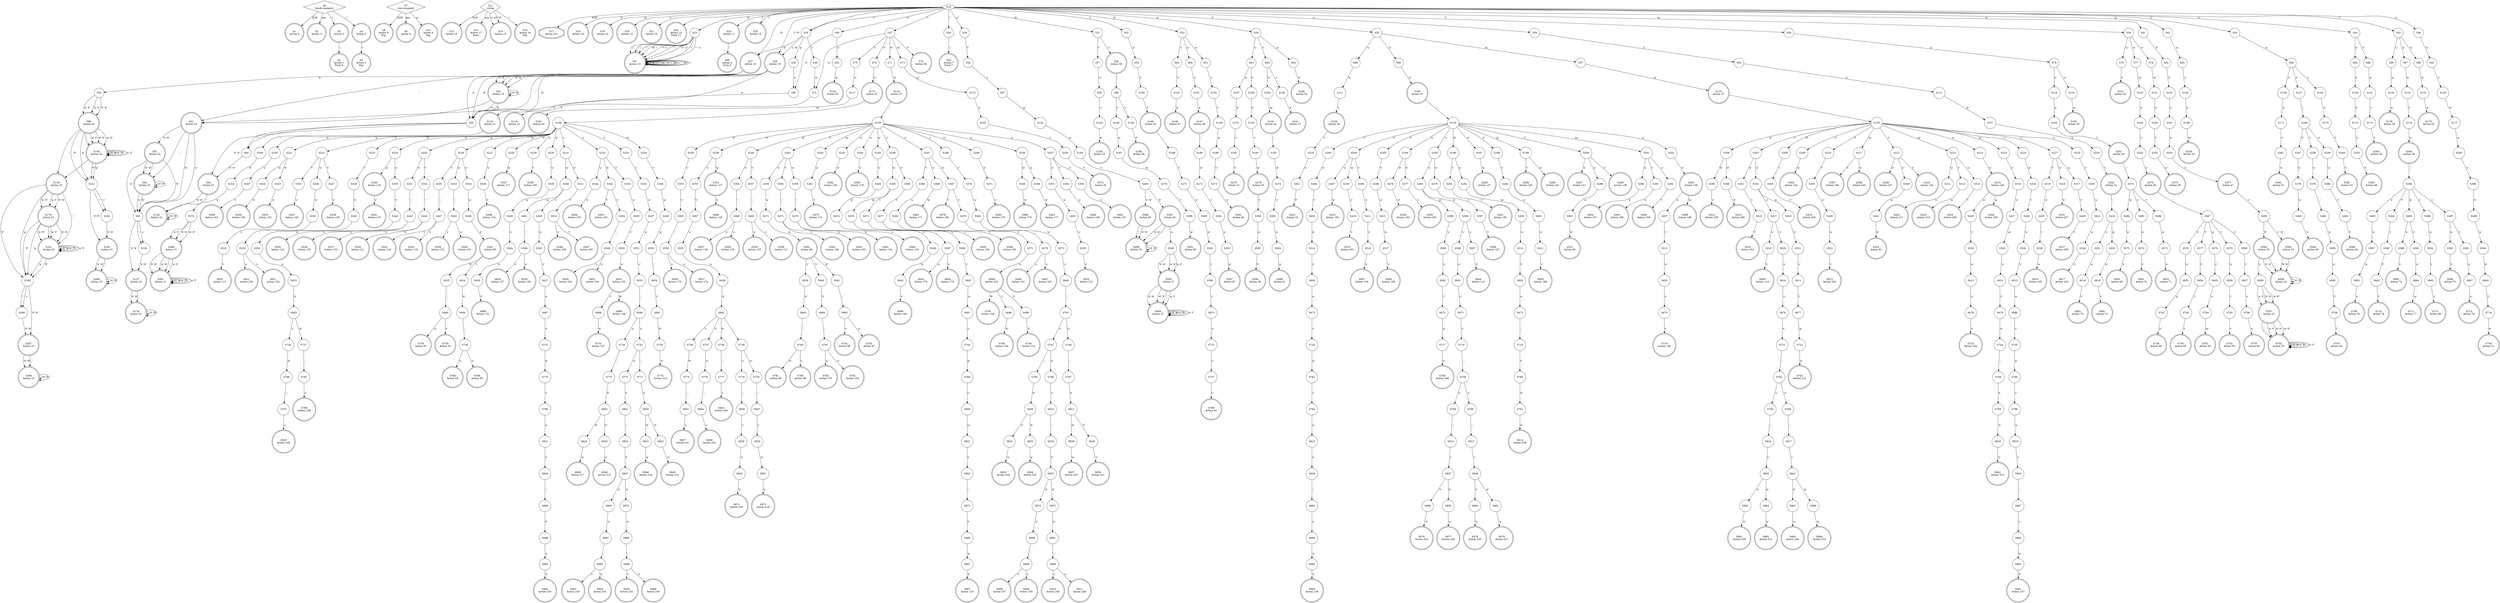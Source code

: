 digraph {
S0 [label="S0\nblock-comment"; shape = diamond];
S0-> S1 [label="EOF"];
S0-> S2 [label="any"];
S0-> S3 [label="'('"];
S0-> S4 [label="';'"];
S1 [label="S1\nAction 6"; shape = doublecircle];
S2 [label="S2\nAction 5"; shape = doublecircle];
S3 [label="S3\nAction 3"; shape = doublecircle];
S3-> S5 [label="';'"];
S4 [label="S4\nAction 4"; shape = doublecircle];
S4-> S6 [label="')'"];
S5 [label="S5\nAction 1\nPush 0"; shape = doublecircle];
S6 [label="S6\nAction 2\nPop"; shape = doublecircle];
S7 [label="S7\nline-comment"; shape = diamond];
S7-> S8 [label="EOF"];
S7-> S9 [label="any"];
S7-> S10 [label="\\n"];
S8 [label="S8\nAction 8\nPop"; shape = doublecircle];
S9 [label="S9\nAction 9"; shape = doublecircle];
S10 [label="S10\nAction 8\nPop"; shape = doublecircle];
S11 [label="S11\nstring"; shape = diamond];
S11-> S12 [label="EOF"];
S11-> S13 [label="any"];
S11-> S14 [label="\\1-\\1f"];
S11-> S15 [label="'\"'"];
S11-> S14 [label="\\7f"];
S12 [label="S12\nAction 16"; shape = doublecircle];
S13 [label="S13\nAction 17\nMore"; shape = doublecircle];
S14 [label="S14\nAction 15"; shape = doublecircle];
S15 [label="S15\nAction 18\nPop"; shape = doublecircle];
S16 [label="S16"; shape = diamond];
S16-> S17 [label="EOF"];
S16-> S18 [label="\\t"];
S16-> S19 [label="\\n"];
S16-> S20 [label="\\r"];
S16-> S21 [label="' '"];
S16-> S22 [label="'\"'"];
S16-> S23 [label="'$'"];
S16-> S24 [label="'('"];
S16-> S25 [label="')'"];
S16-> S26 [label="'+'"];
S16-> S26 [label="'-'"];
S16-> S27 [label="'0'"];
S16-> S28 [label="'1'-'9'"];
S16-> S29 [label="';'"];
S16-> S30 [label="'a'"];
S16-> S31 [label="'b'"];
S16-> S32 [label="'c'"];
S16-> S33 [label="'d'"];
S16-> S34 [label="'e'"];
S16-> S35 [label="'f'"];
S16-> S36 [label="'g'"];
S16-> S37 [label="'i'"];
S16-> S38 [label="'l'"];
S16-> S39 [label="'m'"];
S16-> S40 [label="'n'"];
S16-> S41 [label="'o'"];
S16-> S42 [label="'p'"];
S16-> S43 [label="'r'"];
S16-> S44 [label="'s'"];
S16-> S45 [label="'t'"];
S16-> S46 [label="'u'"];
S17 [label="S17\nAction 251"; shape = doubleoctagon];
S18 [label="S18\nAction 10"; shape = doublecircle];
S19 [label="S19\nAction 10"; shape = doublecircle];
S20 [label="S20\nAction 10"; shape = doublecircle];
S21 [label="S21\nAction 10"; shape = doublecircle];
S22 [label="S22\nAction 14\nPush 11"; shape = doublecircle];
S23 [label="S23"; shape = circle];
S23-> S47 [label="'!'"];
S23-> S47 [label="'#'-'''"];
S23-> S47 [label="'*'-'+'"];
S23-> S47 [label="'-'-':'"];
S23-> S47 [label="'<'-'Z'"];
S23-> S47 [label="'\\'"];
S23-> S47 [label="'^'-'z'"];
S23-> S47 [label="'|'"];
S23-> S47 [label="'~'"];
S24 [label="S24\nAction 11"; shape = doublecircle];
S24-> S48 [label="';'"];
S25 [label="S25\nAction 12"; shape = doublecircle];
S26 [label="S26"; shape = circle];
S26-> S27 [label="'0'"];
S26-> S28 [label="'1'-'9'"];
S26-> S49 [label="'i'"];
S26-> S50 [label="'n'"];
S27 [label="S27\nAction 19"; shape = doublecircle];
S27-> S51 [label="'.'"];
S27-> S52 [label="'0'-'9'"];
S27-> S53 [label="'E'"];
S27-> S52 [label="'_'"];
S27-> S53 [label="'e'"];
S27-> S54 [label="'x'"];
S28 [label="S28\nAction 19"; shape = doublecircle];
S28-> S51 [label="'.'"];
S28-> S52 [label="'0'-'9'"];
S28-> S53 [label="'E'"];
S28-> S52 [label="'_'"];
S28-> S53 [label="'e'"];
S29 [label="S29"; shape = circle];
S29-> S55 [label="';'"];
S30 [label="S30"; shape = circle];
S30-> S56 [label="'l'"];
S31 [label="S31"; shape = circle];
S31-> S57 [label="'l'"];
S31-> S58 [label="'r'"];
S32 [label="S32"; shape = circle];
S32-> S59 [label="'a'"];
S33 [label="S33"; shape = circle];
S33-> S60 [label="'a'"];
S33-> S61 [label="'e'"];
S33-> S62 [label="'r'"];
S34 [label="S34"; shape = circle];
S34-> S63 [label="'l'"];
S34-> S64 [label="'n'"];
S34-> S65 [label="'x'"];
S35 [label="S35"; shape = circle];
S35-> S66 [label="'3'"];
S35-> S67 [label="'6'"];
S35-> S68 [label="'u'"];
S36 [label="S36"; shape = circle];
S36-> S69 [label="'l'"];
S37 [label="S37"; shape = circle];
S37-> S70 [label="'3'"];
S37-> S71 [label="'6'"];
S37-> S72 [label="'f'"];
S37-> S73 [label="'m'"];
S37-> S74 [label="'n'"];
S37-> S75 [label="'t'"];
S38 [label="S38"; shape = circle];
S38-> S76 [label="'o'"];
S39 [label="S39"; shape = circle];
S39-> S77 [label="'e'"];
S39-> S78 [label="'o'"];
S39-> S79 [label="'u'"];
S40 [label="S40"; shape = circle];
S40-> S80 [label="'a'"];
S40-> S81 [label="'o'"];
S41 [label="S41"; shape = circle];
S41-> S82 [label="'f'"];
S42 [label="S42"; shape = circle];
S42-> S83 [label="'a'"];
S43 [label="S43"; shape = circle];
S43-> S84 [label="'e'"];
S44 [label="S44"; shape = circle];
S44-> S85 [label="'e'"];
S44-> S86 [label="'t'"];
S45 [label="S45"; shape = circle];
S45-> S87 [label="'a'"];
S45-> S88 [label="'h'"];
S45-> S89 [label="'y'"];
S46 [label="S46"; shape = circle];
S46-> S90 [label="'n'"];
S47 [label="S47\nAction 13"; shape = doublecircle];
S47-> S47 [label="'!'"];
S47-> S47 [label="'#'-'''"];
S47-> S47 [label="'*'-'+'"];
S47-> S47 [label="'-'-':'"];
S47-> S47 [label="'<'-'Z'"];
S47-> S47 [label="'\\'"];
S47-> S47 [label="'^'-'z'"];
S47-> S47 [label="'|'"];
S47-> S47 [label="'~'"];
S48 [label="S48\nAction 0\nPush 0"; shape = doublecircle];
S49 [label="S49"; shape = circle];
S49-> S74 [label="'n'"];
S50 [label="S50"; shape = circle];
S50-> S80 [label="'a'"];
S51 [label="S51\nAction 22"; shape = doublecircle];
S51-> S91 [label="'0'-'9'"];
S51-> S92 [label="'E'"];
S51-> S93 [label="'_'"];
S51-> S92 [label="'e'"];
S52 [label="S52\nAction 19"; shape = doublecircle];
S52-> S51 [label="'.'"];
S52-> S52 [label="'0'-'9'"];
S52-> S53 [label="'E'"];
S52-> S52 [label="'_'"];
S52-> S53 [label="'e'"];
S53 [label="S53"; shape = circle];
S53-> S94 [label="'+'"];
S53-> S94 [label="'-'"];
S53-> S95 [label="'0'-'9'"];
S54 [label="S54"; shape = circle];
S54-> S96 [label="'0'-'9'"];
S54-> S96 [label="'A'-'F'"];
S54-> S96 [label="'a'-'f'"];
S55 [label="S55\nAction 7\nPush 7"; shape = doublecircle];
S56 [label="S56"; shape = circle];
S56-> S97 [label="'i'"];
S57 [label="S57"; shape = circle];
S57-> S98 [label="'o'"];
S58 [label="S58\nAction 58"; shape = doublecircle];
S58-> S99 [label="'_'"];
S59 [label="S59"; shape = circle];
S59-> S100 [label="'l'"];
S60 [label="S60"; shape = circle];
S60-> S101 [label="'t'"];
S61 [label="S61"; shape = circle];
S61-> S102 [label="'c'"];
S62 [label="S62"; shape = circle];
S62-> S103 [label="'o'"];
S63 [label="S63"; shape = circle];
S63-> S104 [label="'e'"];
S63-> S105 [label="'s'"];
S64 [label="S64"; shape = circle];
S64-> S106 [label="'d'"];
S65 [label="S65"; shape = circle];
S65-> S107 [label="'p'"];
S65-> S108 [label="'t'"];
S66 [label="S66"; shape = circle];
S66-> S109 [label="'2'"];
S67 [label="S67"; shape = circle];
S67-> S110 [label="'4'"];
S68 [label="S68"; shape = circle];
S68-> S111 [label="'n'"];
S69 [label="S69"; shape = circle];
S69-> S112 [label="'o'"];
S70 [label="S70"; shape = circle];
S70-> S113 [label="'2'"];
S71 [label="S71"; shape = circle];
S71-> S114 [label="'4'"];
S72 [label="S72\nAction 56"; shape = doublecircle];
S73 [label="S73"; shape = circle];
S73-> S115 [label="'p'"];
S74 [label="S74"; shape = circle];
S74-> S116 [label="'f'"];
S75 [label="S75"; shape = circle];
S75-> S117 [label="'e'"];
S76 [label="S76"; shape = circle];
S76-> S118 [label="'c'"];
S76-> S119 [label="'o'"];
S77 [label="S77"; shape = circle];
S77-> S120 [label="'m'"];
S78 [label="S78"; shape = circle];
S78-> S121 [label="'d'"];
S79 [label="S79"; shape = circle];
S79-> S122 [label="'t'"];
S80 [label="S80"; shape = circle];
S80-> S123 [label="'n'"];
S81 [label="S81"; shape = circle];
S81-> S124 [label="'p'"];
S82 [label="S82"; shape = circle];
S82-> S125 [label="'f'"];
S83 [label="S83"; shape = circle];
S83-> S126 [label="'r'"];
S84 [label="S84"; shape = circle];
S84-> S127 [label="'f'"];
S84-> S128 [label="'s'"];
S84-> S129 [label="'t'"];
S85 [label="S85"; shape = circle];
S85-> S130 [label="'l'"];
S86 [label="S86"; shape = circle];
S86-> S131 [label="'a'"];
S87 [label="S87"; shape = circle];
S87-> S132 [label="'b'"];
S88 [label="S88"; shape = circle];
S88-> S133 [label="'e'"];
S89 [label="S89"; shape = circle];
S89-> S134 [label="'p'"];
S90 [label="S90"; shape = circle];
S90-> S135 [label="'r'"];
S91 [label="S91\nAction 22"; shape = doublecircle];
S91-> S93 [label="'0'-'9'"];
S91-> S92 [label="'E'"];
S91-> S93 [label="'_'"];
S91-> S92 [label="'e'"];
S92 [label="S92"; shape = circle];
S92-> S136 [label="'+'"];
S92-> S136 [label="'-'"];
S92-> S137 [label="'0'-'9'"];
S93 [label="S93\nAction 22"; shape = doublecircle];
S93-> S93 [label="'0'-'9'"];
S93-> S92 [label="'E'"];
S93-> S93 [label="'_'"];
S93-> S92 [label="'e'"];
S94 [label="S94"; shape = circle];
S94-> S95 [label="'0'-'9'"];
S95 [label="S95\nAction 22"; shape = doublecircle];
S95-> S138 [label="'0'-'9'"];
S95-> S138 [label="'_'"];
S96 [label="S96\nAction 20"; shape = doublecircle];
S96-> S139 [label="'.'"];
S96-> S140 [label="'0'-'9'"];
S96-> S140 [label="'A'-'F'"];
S96-> S141 [label="'P'"];
S96-> S140 [label="'_'"];
S96-> S140 [label="'a'-'f'"];
S96-> S141 [label="'p'"];
S97 [label="S97"; shape = circle];
S97-> S142 [label="'g'"];
S98 [label="S98"; shape = circle];
S98-> S143 [label="'c'"];
S99 [label="S99"; shape = circle];
S99-> S144 [label="'i'"];
S99-> S145 [label="'t'"];
S100 [label="S100"; shape = circle];
S100-> S146 [label="'l'"];
S101 [label="S101"; shape = circle];
S101-> S147 [label="'a'"];
S102 [label="S102"; shape = circle];
S102-> S148 [label="'l'"];
S103 [label="S103"; shape = circle];
S103-> S149 [label="'p'"];
S104 [label="S104"; shape = circle];
S104-> S150 [label="'m'"];
S105 [label="S105"; shape = circle];
S105-> S151 [label="'e'"];
S106 [label="S106\nAction 54"; shape = doublecircle];
S107 [label="S107"; shape = circle];
S107-> S152 [label="'o'"];
S108 [label="S108"; shape = circle];
S108-> S153 [label="'e'"];
S109 [label="S109\nAction 37"; shape = doublecircle];
S109-> S154 [label="'.'"];
S110 [label="S110\nAction 37"; shape = doublecircle];
S110-> S155 [label="'.'"];
S111 [label="S111"; shape = circle];
S111-> S156 [label="'c'"];
S112 [label="S112"; shape = circle];
S112-> S157 [label="'b'"];
S113 [label="S113\nAction 37"; shape = doublecircle];
S113-> S158 [label="'.'"];
S114 [label="S114\nAction 37"; shape = doublecircle];
S114-> S159 [label="'.'"];
S115 [label="S115"; shape = circle];
S115-> S160 [label="'o'"];
S116 [label="S116\nAction 21"; shape = doublecircle];
S117 [label="S117"; shape = circle];
S117-> S161 [label="'m'"];
S118 [label="S118"; shape = circle];
S118-> S162 [label="'a'"];
S119 [label="S119"; shape = circle];
S119-> S163 [label="'p'"];
S120 [label="S120"; shape = circle];
S120-> S164 [label="'o'"];
S121 [label="S121"; shape = circle];
S121-> S165 [label="'u'"];
S122 [label="S122\nAction 42"; shape = doublecircle];
S123 [label="S123\nAction 21"; shape = doublecircle];
S123-> S166 [label="':'"];
S124 [label="S124\nAction 53"; shape = doublecircle];
S125 [label="S125"; shape = circle];
S125-> S167 [label="'s'"];
S126 [label="S126"; shape = circle];
S126-> S168 [label="'a'"];
S127 [label="S127"; shape = circle];
S127-> S169 [label="'_'"];
S128 [label="S128"; shape = circle];
S128-> S170 [label="'u'"];
S129 [label="S129"; shape = circle];
S129-> S171 [label="'u'"];
S130 [label="S130"; shape = circle];
S130-> S172 [label="'e'"];
S131 [label="S131"; shape = circle];
S131-> S173 [label="'r'"];
S132 [label="S132"; shape = circle];
S132-> S174 [label="'l'"];
S133 [label="S133"; shape = circle];
S133-> S175 [label="'n'"];
S134 [label="S134"; shape = circle];
S134-> S176 [label="'e'"];
S135 [label="S135"; shape = circle];
S135-> S177 [label="'e'"];
S136 [label="S136"; shape = circle];
S136-> S137 [label="'0'-'9'"];
S137 [label="S137\nAction 22"; shape = doublecircle];
S137-> S178 [label="'0'-'9'"];
S137-> S178 [label="'_'"];
S138 [label="S138\nAction 22"; shape = doublecircle];
S138-> S138 [label="'0'-'9'"];
S138-> S138 [label="'_'"];
S139 [label="S139\nAction 23"; shape = doublecircle];
S139-> S179 [label="'0'-'9'"];
S139-> S179 [label="'A'-'F'"];
S139-> S180 [label="'P'"];
S139-> S181 [label="'_'"];
S139-> S179 [label="'a'-'f'"];
S139-> S180 [label="'p'"];
S140 [label="S140\nAction 20"; shape = doublecircle];
S140-> S139 [label="'.'"];
S140-> S140 [label="'0'-'9'"];
S140-> S140 [label="'A'-'F'"];
S140-> S141 [label="'P'"];
S140-> S140 [label="'_'"];
S140-> S140 [label="'a'-'f'"];
S140-> S141 [label="'p'"];
S141 [label="S141"; shape = circle];
S141-> S182 [label="'+'"];
S141-> S182 [label="'-'"];
S141-> S183 [label="'0'-'9'"];
S142 [label="S142"; shape = circle];
S142-> S184 [label="'n'"];
S143 [label="S143"; shape = circle];
S143-> S185 [label="'k'"];
S144 [label="S144"; shape = circle];
S144-> S186 [label="'f'"];
S145 [label="S145"; shape = circle];
S145-> S187 [label="'a'"];
S146 [label="S146\nAction 62"; shape = doublecircle];
S146-> S188 [label="'_'"];
S147 [label="S147\nAction 48"; shape = doublecircle];
S147-> S189 [label="'_'"];
S148 [label="S148"; shape = circle];
S148-> S190 [label="'a'"];
S149 [label="S149\nAction 67"; shape = doublecircle];
S150 [label="S150\nAction 44"; shape = doublecircle];
S150-> S191 [label="'_'"];
S151 [label="S151\nAction 57"; shape = doublecircle];
S152 [label="S152"; shape = circle];
S152-> S192 [label="'r'"];
S153 [label="S153"; shape = circle];
S153-> S193 [label="'r'"];
S154 [label="S154"; shape = circle];
S154-> S194 [label="'a'"];
S154-> S195 [label="'c'"];
S154-> S196 [label="'d'"];
S154-> S197 [label="'e'"];
S154-> S198 [label="'f'"];
S154-> S199 [label="'g'"];
S154-> S200 [label="'l'"];
S154-> S201 [label="'m'"];
S154-> S202 [label="'n'"];
S154-> S203 [label="'r'"];
S154-> S204 [label="'s'"];
S154-> S205 [label="'t'"];
S155 [label="S155"; shape = circle];
S155-> S206 [label="'a'"];
S155-> S207 [label="'c'"];
S155-> S208 [label="'d'"];
S155-> S209 [label="'e'"];
S155-> S210 [label="'f'"];
S155-> S211 [label="'g'"];
S155-> S212 [label="'l'"];
S155-> S213 [label="'m'"];
S155-> S214 [label="'n'"];
S155-> S215 [label="'p'"];
S155-> S216 [label="'r'"];
S155-> S217 [label="'s'"];
S155-> S218 [label="'t'"];
S156 [label="S156\nAction 38"; shape = doublecircle];
S156-> S219 [label="'r'"];
S157 [label="S157"; shape = circle];
S157-> S220 [label="'a'"];
S158 [label="S158"; shape = circle];
S158-> S221 [label="'a'"];
S158-> S222 [label="'c'"];
S158-> S223 [label="'d'"];
S158-> S224 [label="'e'"];
S158-> S225 [label="'g'"];
S158-> S226 [label="'l'"];
S158-> S227 [label="'m'"];
S158-> S228 [label="'n'"];
S158-> S229 [label="'o'"];
S158-> S230 [label="'p'"];
S158-> S231 [label="'r'"];
S158-> S232 [label="'s'"];
S158-> S233 [label="'t'"];
S158-> S234 [label="'w'"];
S158-> S235 [label="'x'"];
S159 [label="S159"; shape = circle];
S159-> S236 [label="'a'"];
S159-> S237 [label="'c'"];
S159-> S238 [label="'d'"];
S159-> S239 [label="'e'"];
S159-> S240 [label="'g'"];
S159-> S241 [label="'l'"];
S159-> S242 [label="'m'"];
S159-> S243 [label="'n'"];
S159-> S244 [label="'o'"];
S159-> S245 [label="'p'"];
S159-> S246 [label="'r'"];
S159-> S247 [label="'s'"];
S159-> S248 [label="'t'"];
S159-> S249 [label="'x'"];
S160 [label="S160"; shape = circle];
S160-> S250 [label="'r'"];
S161 [label="S161\nAction 45"; shape = doublecircle];
S162 [label="S162"; shape = circle];
S162-> S251 [label="'l'"];
S163 [label="S163\nAction 55"; shape = doublecircle];
S164 [label="S164"; shape = circle];
S164-> S252 [label="'r'"];
S165 [label="S165"; shape = circle];
S165-> S253 [label="'l'"];
S166 [label="S166"; shape = circle];
S166-> S254 [label="'0'"];
S167 [label="S167"; shape = circle];
S167-> S255 [label="'e'"];
S168 [label="S168"; shape = circle];
S168-> S256 [label="'m'"];
S169 [label="S169"; shape = circle];
S169-> S257 [label="'f'"];
S169-> S258 [label="'i'"];
S169-> S259 [label="'n'"];
S170 [label="S170"; shape = circle];
S170-> S260 [label="'l'"];
S171 [label="S171"; shape = circle];
S171-> S261 [label="'r'"];
S172 [label="S172"; shape = circle];
S172-> S262 [label="'c'"];
S173 [label="S173"; shape = circle];
S173-> S263 [label="'t'"];
S174 [label="S174"; shape = circle];
S174-> S264 [label="'e'"];
S175 [label="S175\nAction 50"; shape = doublecircle];
S176 [label="S176\nAction 29"; shape = doublecircle];
S177 [label="S177"; shape = circle];
S177-> S265 [label="'a'"];
S178 [label="S178\nAction 22"; shape = doublecircle];
S178-> S178 [label="'0'-'9'"];
S178-> S178 [label="'_'"];
S179 [label="S179\nAction 23"; shape = doublecircle];
S179-> S181 [label="'0'-'9'"];
S179-> S181 [label="'A'-'F'"];
S179-> S180 [label="'P'"];
S179-> S181 [label="'_'"];
S179-> S181 [label="'a'-'f'"];
S179-> S180 [label="'p'"];
S180 [label="S180"; shape = circle];
S180-> S266 [label="'+'"];
S180-> S266 [label="'-'"];
S180-> S267 [label="'0'-'9'"];
S181 [label="S181\nAction 23"; shape = doublecircle];
S181-> S181 [label="'0'-'9'"];
S181-> S181 [label="'A'-'F'"];
S181-> S180 [label="'P'"];
S181-> S181 [label="'_'"];
S181-> S181 [label="'a'-'f'"];
S181-> S180 [label="'p'"];
S182 [label="S182"; shape = circle];
S182-> S183 [label="'0'-'9'"];
S183 [label="S183\nAction 23"; shape = doublecircle];
S183-> S268 [label="'0'-'9'"];
S183-> S268 [label="'_'"];
S184 [label="S184"; shape = circle];
S184-> S269 [label="'='"];
S185 [label="S185\nAction 52"; shape = doublecircle];
S186 [label="S186\nAction 59"; shape = doublecircle];
S187 [label="S187"; shape = circle];
S187-> S270 [label="'b'"];
S188 [label="S188"; shape = circle];
S188-> S271 [label="'i'"];
S189 [label="S189"; shape = circle];
S189-> S272 [label="'d'"];
S190 [label="S190"; shape = circle];
S190-> S273 [label="'r'"];
S191 [label="S191"; shape = circle];
S191-> S274 [label="'d'"];
S192 [label="S192"; shape = circle];
S192-> S275 [label="'t'"];
S193 [label="S193"; shape = circle];
S193-> S276 [label="'n'"];
S194 [label="S194"; shape = circle];
S194-> S277 [label="'b'"];
S194-> S278 [label="'d'"];
S195 [label="S195"; shape = circle];
S195-> S279 [label="'e'"];
S195-> S280 [label="'o'"];
S196 [label="S196"; shape = circle];
S196-> S281 [label="'e'"];
S196-> S282 [label="'i'"];
S197 [label="S197"; shape = circle];
S197-> S283 [label="'q'"];
S198 [label="S198"; shape = circle];
S198-> S284 [label="'l'"];
S199 [label="S199"; shape = circle];
S199-> S285 [label="'e'"];
S199-> S286 [label="'t'"];
S200 [label="S200"; shape = circle];
S200-> S287 [label="'e'"];
S200-> S288 [label="'o'"];
S200-> S289 [label="'t'"];
S201 [label="S201"; shape = circle];
S201-> S290 [label="'a'"];
S201-> S291 [label="'i'"];
S201-> S292 [label="'u'"];
S202 [label="S202"; shape = circle];
S202-> S293 [label="'e'"];
S203 [label="S203"; shape = circle];
S203-> S294 [label="'e'"];
S204 [label="S204"; shape = circle];
S204-> S295 [label="'q'"];
S204-> S296 [label="'t'"];
S204-> S297 [label="'u'"];
S205 [label="S205"; shape = circle];
S205-> S298 [label="'r'"];
S206 [label="S206"; shape = circle];
S206-> S299 [label="'b'"];
S206-> S300 [label="'d'"];
S207 [label="S207"; shape = circle];
S207-> S301 [label="'e'"];
S207-> S302 [label="'o'"];
S208 [label="S208"; shape = circle];
S208-> S303 [label="'i'"];
S209 [label="S209"; shape = circle];
S209-> S304 [label="'q'"];
S210 [label="S210"; shape = circle];
S210-> S305 [label="'l'"];
S211 [label="S211"; shape = circle];
S211-> S306 [label="'e'"];
S211-> S307 [label="'t'"];
S212 [label="S212"; shape = circle];
S212-> S308 [label="'e'"];
S212-> S309 [label="'o'"];
S212-> S310 [label="'t'"];
S213 [label="S213"; shape = circle];
S213-> S311 [label="'a'"];
S213-> S312 [label="'i'"];
S213-> S313 [label="'u'"];
S214 [label="S214"; shape = circle];
S214-> S314 [label="'e'"];
S215 [label="S215"; shape = circle];
S215-> S315 [label="'r'"];
S216 [label="S216"; shape = circle];
S216-> S316 [label="'e'"];
S217 [label="S217"; shape = circle];
S217-> S317 [label="'q'"];
S217-> S318 [label="'t'"];
S217-> S319 [label="'u'"];
S218 [label="S218"; shape = circle];
S218-> S320 [label="'r'"];
S219 [label="S219"; shape = circle];
S219-> S321 [label="'e'"];
S220 [label="S220"; shape = circle];
S220-> S322 [label="'l'"];
S221 [label="S221"; shape = circle];
S221-> S323 [label="'d'"];
S221-> S324 [label="'n'"];
S222 [label="S222"; shape = circle];
S222-> S325 [label="'l'"];
S222-> S326 [label="'o'"];
S222-> S327 [label="'t'"];
S223 [label="S223"; shape = circle];
S223-> S328 [label="'i'"];
S224 [label="S224"; shape = circle];
S224-> S329 [label="'q'"];
S224-> S330 [label="'x'"];
S225 [label="S225"; shape = circle];
S225-> S331 [label="'e'"];
S225-> S332 [label="'t'"];
S226 [label="S226"; shape = circle];
S226-> S333 [label="'e'"];
S226-> S334 [label="'o'"];
S226-> S335 [label="'t'"];
S227 [label="S227"; shape = circle];
S227-> S336 [label="'u'"];
S228 [label="S228"; shape = circle];
S228-> S337 [label="'e'"];
S229 [label="S229"; shape = circle];
S229-> S338 [label="'r'"];
S230 [label="S230"; shape = circle];
S230-> S339 [label="'o'"];
S231 [label="S231"; shape = circle];
S231-> S340 [label="'e'"];
S231-> S341 [label="'o'"];
S232 [label="S232"; shape = circle];
S232-> S342 [label="'h'"];
S232-> S343 [label="'t'"];
S232-> S344 [label="'u'"];
S233 [label="S233"; shape = circle];
S233-> S345 [label="'r'"];
S234 [label="S234"; shape = circle];
S234-> S346 [label="'r'"];
S235 [label="S235"; shape = circle];
S235-> S347 [label="'o'"];
S236 [label="S236"; shape = circle];
S236-> S348 [label="'d'"];
S236-> S349 [label="'n'"];
S237 [label="S237"; shape = circle];
S237-> S350 [label="'l'"];
S237-> S351 [label="'o'"];
S237-> S352 [label="'t'"];
S238 [label="S238"; shape = circle];
S238-> S353 [label="'i'"];
S239 [label="S239"; shape = circle];
S239-> S354 [label="'q'"];
S239-> S355 [label="'x'"];
S240 [label="S240"; shape = circle];
S240-> S356 [label="'e'"];
S240-> S357 [label="'t'"];
S241 [label="S241"; shape = circle];
S241-> S358 [label="'e'"];
S241-> S359 [label="'o'"];
S241-> S360 [label="'t'"];
S242 [label="S242"; shape = circle];
S242-> S361 [label="'u'"];
S243 [label="S243"; shape = circle];
S243-> S362 [label="'e'"];
S244 [label="S244"; shape = circle];
S244-> S363 [label="'r'"];
S245 [label="S245"; shape = circle];
S245-> S364 [label="'o'"];
S246 [label="S246"; shape = circle];
S246-> S365 [label="'e'"];
S246-> S366 [label="'o'"];
S247 [label="S247"; shape = circle];
S247-> S367 [label="'h'"];
S247-> S368 [label="'t'"];
S247-> S369 [label="'u'"];
S248 [label="S248"; shape = circle];
S248-> S370 [label="'r'"];
S249 [label="S249"; shape = circle];
S249-> S371 [label="'o'"];
S250 [label="S250"; shape = circle];
S250-> S372 [label="'t'"];
S251 [label="S251\nAction 43"; shape = doublecircle];
S251-> S373 [label="'_'"];
S252 [label="S252"; shape = circle];
S252-> S374 [label="'y'"];
S253 [label="S253"; shape = circle];
S253-> S375 [label="'e'"];
S254 [label="S254"; shape = circle];
S254-> S376 [label="'x'"];
S255 [label="S255"; shape = circle];
S255-> S377 [label="'t'"];
S256 [label="S256\nAction 32"; shape = doublecircle];
S257 [label="S257"; shape = circle];
S257-> S378 [label="'u'"];
S258 [label="S258"; shape = circle];
S258-> S379 [label="'s'"];
S259 [label="S259"; shape = circle];
S259-> S380 [label="'u'"];
S260 [label="S260"; shape = circle];
S260-> S381 [label="'t'"];
S261 [label="S261"; shape = circle];
S261-> S382 [label="'n'"];
S262 [label="S262"; shape = circle];
S262-> S383 [label="'t'"];
S263 [label="S263\nAction 49"; shape = doublecircle];
S264 [label="S264\nAction 39"; shape = doublecircle];
S264-> S384 [label="'_'"];
S265 [label="S265"; shape = circle];
S265-> S385 [label="'c'"];
S266 [label="S266"; shape = circle];
S266-> S267 [label="'0'-'9'"];
S267 [label="S267\nAction 23"; shape = doublecircle];
S267-> S386 [label="'0'-'9'"];
S267-> S386 [label="'_'"];
S268 [label="S268\nAction 23"; shape = doublecircle];
S268-> S268 [label="'0'-'9'"];
S268-> S268 [label="'_'"];
S269 [label="S269"; shape = circle];
S269-> S387 [label="'0'"];
S269-> S388 [label="'1'-'9'"];
S270 [label="S270"; shape = circle];
S270-> S389 [label="'l'"];
S271 [label="S271"; shape = circle];
S271-> S390 [label="'n'"];
S272 [label="S272"; shape = circle];
S272-> S391 [label="'r'"];
S273 [label="S273"; shape = circle];
S273-> S392 [label="'e'"];
S274 [label="S274"; shape = circle];
S274-> S393 [label="'r'"];
S275 [label="S275\nAction 31"; shape = doublecircle];
S276 [label="S276\nAction 35"; shape = doublecircle];
S276-> S394 [label="'r'"];
S277 [label="S277"; shape = circle];
S277-> S395 [label="'s'"];
S278 [label="S278"; shape = circle];
S278-> S396 [label="'d'"];
S279 [label="S279"; shape = circle];
S279-> S397 [label="'i'"];
S280 [label="S280"; shape = circle];
S280-> S398 [label="'n'"];
S280-> S399 [label="'p'"];
S281 [label="S281"; shape = circle];
S281-> S400 [label="'m'"];
S282 [label="S282"; shape = circle];
S282-> S401 [label="'v'"];
S283 [label="S283\nAction 137"; shape = doublecircle];
S284 [label="S284"; shape = circle];
S284-> S402 [label="'o'"];
S285 [label="S285\nAction 142"; shape = doublecircle];
S286 [label="S286\nAction 140"; shape = doublecircle];
S287 [label="S287\nAction 141"; shape = doublecircle];
S288 [label="S288"; shape = circle];
S288-> S403 [label="'a'"];
S289 [label="S289\nAction 139"; shape = doublecircle];
S290 [label="S290"; shape = circle];
S290-> S404 [label="'x'"];
S291 [label="S291"; shape = circle];
S291-> S405 [label="'n'"];
S292 [label="S292"; shape = circle];
S292-> S406 [label="'l'"];
S293 [label="S293\nAction 138"; shape = doublecircle];
S293-> S407 [label="'a'"];
S293-> S408 [label="'g'"];
S294 [label="S294"; shape = circle];
S294-> S409 [label="'i'"];
S295 [label="S295"; shape = circle];
S295-> S410 [label="'r'"];
S296 [label="S296"; shape = circle];
S296-> S411 [label="'o'"];
S297 [label="S297"; shape = circle];
S297-> S412 [label="'b'"];
S298 [label="S298"; shape = circle];
S298-> S413 [label="'u'"];
S299 [label="S299"; shape = circle];
S299-> S414 [label="'s'"];
S300 [label="S300"; shape = circle];
S300-> S415 [label="'d'"];
S301 [label="S301"; shape = circle];
S301-> S416 [label="'i'"];
S302 [label="S302"; shape = circle];
S302-> S417 [label="'n'"];
S302-> S418 [label="'p'"];
S303 [label="S303"; shape = circle];
S303-> S419 [label="'v'"];
S304 [label="S304\nAction 143"; shape = doublecircle];
S305 [label="S305"; shape = circle];
S305-> S420 [label="'o'"];
S306 [label="S306\nAction 148"; shape = doublecircle];
S307 [label="S307\nAction 146"; shape = doublecircle];
S308 [label="S308\nAction 147"; shape = doublecircle];
S309 [label="S309"; shape = circle];
S309-> S421 [label="'a'"];
S310 [label="S310\nAction 145"; shape = doublecircle];
S311 [label="S311"; shape = circle];
S311-> S422 [label="'x'"];
S312 [label="S312"; shape = circle];
S312-> S423 [label="'n'"];
S313 [label="S313"; shape = circle];
S313-> S424 [label="'l'"];
S314 [label="S314\nAction 144"; shape = doublecircle];
S314-> S425 [label="'a'"];
S314-> S426 [label="'g'"];
S315 [label="S315"; shape = circle];
S315-> S427 [label="'o'"];
S316 [label="S316"; shape = circle];
S316-> S428 [label="'i'"];
S317 [label="S317"; shape = circle];
S317-> S429 [label="'r'"];
S318 [label="S318"; shape = circle];
S318-> S430 [label="'o'"];
S319 [label="S319"; shape = circle];
S319-> S431 [label="'b'"];
S320 [label="S320"; shape = circle];
S320-> S432 [label="'u'"];
S321 [label="S321"; shape = circle];
S321-> S433 [label="'f'"];
S322 [label="S322\nAction 41"; shape = doublecircle];
S322-> S434 [label="'_'"];
S323 [label="S323"; shape = circle];
S323-> S435 [label="'d'"];
S324 [label="S324"; shape = circle];
S324-> S436 [label="'d'"];
S325 [label="S325"; shape = circle];
S325-> S437 [label="'z'"];
S326 [label="S326"; shape = circle];
S326-> S438 [label="'n'"];
S327 [label="S327"; shape = circle];
S327-> S439 [label="'z'"];
S328 [label="S328"; shape = circle];
S328-> S440 [label="'v'"];
S329 [label="S329\nAction 116"; shape = doublecircle];
S329-> S441 [label="'z'"];
S330 [label="S330"; shape = circle];
S330-> S442 [label="'t'"];
S331 [label="S331"; shape = circle];
S331-> S443 [label="'_'"];
S332 [label="S332"; shape = circle];
S332-> S444 [label="'_'"];
S333 [label="S333"; shape = circle];
S333-> S445 [label="'_'"];
S334 [label="S334"; shape = circle];
S334-> S446 [label="'a'"];
S335 [label="S335"; shape = circle];
S335-> S447 [label="'_'"];
S336 [label="S336"; shape = circle];
S336-> S448 [label="'l'"];
S337 [label="S337\nAction 117"; shape = doublecircle];
S338 [label="S338\nAction 160"; shape = doublecircle];
S339 [label="S339"; shape = circle];
S339-> S449 [label="'p'"];
S340 [label="S340"; shape = circle];
S340-> S450 [label="'i'"];
S340-> S451 [label="'m'"];
S341 [label="S341"; shape = circle];
S341-> S452 [label="'t'"];
S342 [label="S342"; shape = circle];
S342-> S453 [label="'l'"];
S342-> S454 [label="'r'"];
S343 [label="S343"; shape = circle];
S343-> S455 [label="'o'"];
S344 [label="S344"; shape = circle];
S344-> S456 [label="'b'"];
S345 [label="S345"; shape = circle];
S345-> S457 [label="'u'"];
S346 [label="S346"; shape = circle];
S346-> S458 [label="'a'"];
S347 [label="S347"; shape = circle];
S347-> S459 [label="'r'"];
S348 [label="S348"; shape = circle];
S348-> S460 [label="'d'"];
S349 [label="S349"; shape = circle];
S349-> S461 [label="'d'"];
S350 [label="S350"; shape = circle];
S350-> S462 [label="'z'"];
S351 [label="S351"; shape = circle];
S351-> S463 [label="'n'"];
S352 [label="S352"; shape = circle];
S352-> S464 [label="'z'"];
S353 [label="S353"; shape = circle];
S353-> S465 [label="'v'"];
S354 [label="S354\nAction 127"; shape = doublecircle];
S354-> S466 [label="'z'"];
S355 [label="S355"; shape = circle];
S355-> S467 [label="'t'"];
S356 [label="S356"; shape = circle];
S356-> S468 [label="'_'"];
S357 [label="S357"; shape = circle];
S357-> S469 [label="'_'"];
S358 [label="S358"; shape = circle];
S358-> S470 [label="'_'"];
S359 [label="S359"; shape = circle];
S359-> S471 [label="'a'"];
S360 [label="S360"; shape = circle];
S360-> S472 [label="'_'"];
S361 [label="S361"; shape = circle];
S361-> S473 [label="'l'"];
S362 [label="S362\nAction 128"; shape = doublecircle];
S363 [label="S363\nAction 178"; shape = doublecircle];
S364 [label="S364"; shape = circle];
S364-> S474 [label="'p'"];
S365 [label="S365"; shape = circle];
S365-> S475 [label="'i'"];
S365-> S476 [label="'m'"];
S366 [label="S366"; shape = circle];
S366-> S477 [label="'t'"];
S367 [label="S367"; shape = circle];
S367-> S478 [label="'l'"];
S367-> S479 [label="'r'"];
S368 [label="S368"; shape = circle];
S368-> S480 [label="'o'"];
S369 [label="S369"; shape = circle];
S369-> S481 [label="'b'"];
S370 [label="S370"; shape = circle];
S370-> S482 [label="'u'"];
S371 [label="S371"; shape = circle];
S371-> S483 [label="'r'"];
S372 [label="S372\nAction 30"; shape = doublecircle];
S373 [label="S373"; shape = circle];
S373-> S484 [label="'g'"];
S373-> S485 [label="'s'"];
S373-> S486 [label="'t'"];
S374 [label="S374\nAction 40"; shape = doublecircle];
S374-> S487 [label="'_'"];
S375 [label="S375\nAction 28"; shape = doublecircle];
S376 [label="S376"; shape = circle];
S376-> S488 [label="'0'-'9'"];
S376-> S488 [label="'A'-'F'"];
S376-> S488 [label="'a'-'f'"];
S377 [label="S377\nAction 47"; shape = doublecircle];
S377-> S489 [label="'='"];
S378 [label="S378"; shape = circle];
S378-> S490 [label="'n'"];
S379 [label="S379"; shape = circle];
S379-> S491 [label="'_'"];
S380 [label="S380"; shape = circle];
S380-> S492 [label="'l'"];
S381 [label="S381\nAction 33"; shape = doublecircle];
S382 [label="S382\nAction 61"; shape = doublecircle];
S383 [label="S383\nAction 68"; shape = doublecircle];
S384 [label="S384"; shape = circle];
S384-> S493 [label="'c'"];
S384-> S494 [label="'f'"];
S384-> S495 [label="'g'"];
S384-> S496 [label="'i'"];
S384-> S497 [label="'s'"];
S385 [label="S385"; shape = circle];
S385-> S498 [label="'h'"];
S386 [label="S386\nAction 23"; shape = doublecircle];
S386-> S386 [label="'0'-'9'"];
S386-> S386 [label="'_'"];
S387 [label="S387\nAction 26"; shape = doublecircle];
S387-> S499 [label="'0'-'9'"];
S387-> S499 [label="'_'"];
S387-> S500 [label="'x'"];
S388 [label="S388\nAction 26"; shape = doublecircle];
S388-> S499 [label="'0'-'9'"];
S388-> S499 [label="'_'"];
S389 [label="S389"; shape = circle];
S389-> S501 [label="'e'"];
S390 [label="S390"; shape = circle];
S390-> S502 [label="'d'"];
S391 [label="S391"; shape = circle];
S391-> S503 [label="'o'"];
S392 [label="S392\nAction 46"; shape = doublecircle];
S393 [label="S393"; shape = circle];
S393-> S504 [label="'o'"];
S394 [label="S394"; shape = circle];
S394-> S505 [label="'e'"];
S395 [label="S395\nAction 185"; shape = doublecircle];
S396 [label="S396\nAction 192"; shape = doublecircle];
S397 [label="S397"; shape = circle];
S397-> S506 [label="'l'"];
S398 [label="S398"; shape = circle];
S398-> S507 [label="'s'"];
S398-> S508 [label="'v'"];
S399 [label="S399"; shape = circle];
S399-> S509 [label="'y'"];
S400 [label="S400"; shape = circle];
S400-> S510 [label="'o'"];
S401 [label="S401\nAction 195"; shape = doublecircle];
S402 [label="S402"; shape = circle];
S402-> S511 [label="'o'"];
S403 [label="S403"; shape = circle];
S403-> S512 [label="'d'"];
S404 [label="S404\nAction 197"; shape = doublecircle];
S405 [label="S405\nAction 196"; shape = doublecircle];
S406 [label="S406\nAction 194"; shape = doublecircle];
S407 [label="S407"; shape = circle];
S407-> S513 [label="'r'"];
S408 [label="S408\nAction 186"; shape = doublecircle];
S409 [label="S409"; shape = circle];
S409-> S514 [label="'n'"];
S410 [label="S410"; shape = circle];
S410-> S515 [label="'t'"];
S411 [label="S411"; shape = circle];
S411-> S516 [label="'r'"];
S412 [label="S412\nAction 193"; shape = doublecircle];
S413 [label="S413"; shape = circle];
S413-> S517 [label="'n'"];
S414 [label="S414\nAction 199"; shape = doublecircle];
S415 [label="S415\nAction 206"; shape = doublecircle];
S416 [label="S416"; shape = circle];
S416-> S518 [label="'l'"];
S417 [label="S417"; shape = circle];
S417-> S519 [label="'s'"];
S417-> S520 [label="'v'"];
S418 [label="S418"; shape = circle];
S418-> S521 [label="'y'"];
S419 [label="S419\nAction 209"; shape = doublecircle];
S420 [label="S420"; shape = circle];
S420-> S522 [label="'o'"];
S421 [label="S421"; shape = circle];
S421-> S523 [label="'d'"];
S422 [label="S422\nAction 211"; shape = doublecircle];
S423 [label="S423\nAction 210"; shape = doublecircle];
S424 [label="S424\nAction 208"; shape = doublecircle];
S425 [label="S425"; shape = circle];
S425-> S524 [label="'r'"];
S426 [label="S426\nAction 200"; shape = doublecircle];
S427 [label="S427"; shape = circle];
S427-> S525 [label="'m'"];
S428 [label="S428"; shape = circle];
S428-> S526 [label="'n'"];
S429 [label="S429"; shape = circle];
S429-> S527 [label="'t'"];
S430 [label="S430"; shape = circle];
S430-> S528 [label="'r'"];
S431 [label="S431\nAction 207"; shape = doublecircle];
S432 [label="S432"; shape = circle];
S432-> S529 [label="'n'"];
S433 [label="S433\nAction 34"; shape = doublecircle];
S434 [label="S434"; shape = circle];
S434-> S530 [label="'g'"];
S434-> S531 [label="'s'"];
S435 [label="S435\nAction 152"; shape = doublecircle];
S436 [label="S436\nAction 159"; shape = doublecircle];
S437 [label="S437\nAction 149"; shape = doublecircle];
S438 [label="S438"; shape = circle];
S438-> S532 [label="'s'"];
S439 [label="S439\nAction 150"; shape = doublecircle];
S440 [label="S440"; shape = circle];
S440-> S533 [label="'_'"];
S441 [label="S441\nAction 115"; shape = doublecircle];
S442 [label="S442"; shape = circle];
S442-> S534 [label="'e'"];
S443 [label="S443"; shape = circle];
S443-> S535 [label="'s'"];
S443-> S536 [label="'u'"];
S444 [label="S444"; shape = circle];
S444-> S537 [label="'s'"];
S444-> S538 [label="'u'"];
S445 [label="S445"; shape = circle];
S445-> S539 [label="'s'"];
S445-> S540 [label="'u'"];
S446 [label="S446"; shape = circle];
S446-> S541 [label="'d'"];
S447 [label="S447"; shape = circle];
S447-> S542 [label="'s'"];
S447-> S543 [label="'u'"];
S448 [label="S448\nAction 154"; shape = doublecircle];
S449 [label="S449"; shape = circle];
S449-> S544 [label="'c'"];
S450 [label="S450"; shape = circle];
S450-> S545 [label="'n'"];
S451 [label="S451"; shape = circle];
S451-> S546 [label="'_'"];
S452 [label="S452"; shape = circle];
S452-> S547 [label="'l'"];
S452-> S548 [label="'r'"];
S453 [label="S453\nAction 162"; shape = doublecircle];
S454 [label="S454"; shape = circle];
S454-> S549 [label="'_'"];
S455 [label="S455"; shape = circle];
S455-> S550 [label="'r'"];
S456 [label="S456\nAction 153"; shape = doublecircle];
S457 [label="S457"; shape = circle];
S457-> S551 [label="'n'"];
S458 [label="S458"; shape = circle];
S458-> S552 [label="'p'"];
S459 [label="S459\nAction 161"; shape = doublecircle];
S460 [label="S460\nAction 170"; shape = doublecircle];
S461 [label="S461\nAction 177"; shape = doublecircle];
S462 [label="S462\nAction 167"; shape = doublecircle];
S463 [label="S463"; shape = circle];
S463-> S553 [label="'s'"];
S464 [label="S464\nAction 168"; shape = doublecircle];
S465 [label="S465"; shape = circle];
S465-> S554 [label="'_'"];
S466 [label="S466\nAction 126"; shape = doublecircle];
S467 [label="S467"; shape = circle];
S467-> S555 [label="'e'"];
S468 [label="S468"; shape = circle];
S468-> S556 [label="'s'"];
S468-> S557 [label="'u'"];
S469 [label="S469"; shape = circle];
S469-> S558 [label="'s'"];
S469-> S559 [label="'u'"];
S470 [label="S470"; shape = circle];
S470-> S560 [label="'s'"];
S470-> S561 [label="'u'"];
S471 [label="S471"; shape = circle];
S471-> S562 [label="'d'"];
S472 [label="S472"; shape = circle];
S472-> S563 [label="'s'"];
S472-> S564 [label="'u'"];
S473 [label="S473\nAction 172"; shape = doublecircle];
S474 [label="S474"; shape = circle];
S474-> S565 [label="'c'"];
S475 [label="S475"; shape = circle];
S475-> S566 [label="'n'"];
S476 [label="S476"; shape = circle];
S476-> S567 [label="'_'"];
S477 [label="S477"; shape = circle];
S477-> S568 [label="'l'"];
S477-> S569 [label="'r'"];
S478 [label="S478\nAction 180"; shape = doublecircle];
S479 [label="S479"; shape = circle];
S479-> S570 [label="'_'"];
S480 [label="S480"; shape = circle];
S480-> S571 [label="'r'"];
S481 [label="S481\nAction 171"; shape = doublecircle];
S482 [label="S482"; shape = circle];
S482-> S572 [label="'n'"];
S483 [label="S483\nAction 179"; shape = doublecircle];
S484 [label="S484"; shape = circle];
S484-> S573 [label="'e'"];
S485 [label="S485"; shape = circle];
S485-> S574 [label="'e'"];
S486 [label="S486"; shape = circle];
S486-> S575 [label="'e'"];
S487 [label="S487"; shape = circle];
S487-> S576 [label="'c'"];
S487-> S577 [label="'f'"];
S487-> S578 [label="'g'"];
S487-> S579 [label="'i'"];
S487-> S580 [label="'s'"];
S488 [label="S488\nAction 21"; shape = doublecircle];
S488-> S581 [label="'0'-'9'"];
S488-> S581 [label="'A'-'F'"];
S488-> S581 [label="'_'"];
S488-> S581 [label="'a'-'f'"];
S489 [label="S489"; shape = circle];
S489-> S582 [label="'0'"];
S489-> S583 [label="'1'-'9'"];
S490 [label="S490"; shape = circle];
S490-> S584 [label="'c'"];
S491 [label="S491"; shape = circle];
S491-> S585 [label="'n'"];
S492 [label="S492"; shape = circle];
S492-> S586 [label="'l'"];
S493 [label="S493"; shape = circle];
S493-> S587 [label="'o'"];
S494 [label="S494"; shape = circle];
S494-> S588 [label="'i'"];
S495 [label="S495"; shape = circle];
S495-> S589 [label="'e'"];
S495-> S590 [label="'r'"];
S496 [label="S496"; shape = circle];
S496-> S591 [label="'n'"];
S497 [label="S497"; shape = circle];
S497-> S592 [label="'e'"];
S497-> S593 [label="'i'"];
S498 [label="S498"; shape = circle];
S498-> S594 [label="'a'"];
S499 [label="S499\nAction 26"; shape = doublecircle];
S499-> S499 [label="'0'-'9'"];
S499-> S499 [label="'_'"];
S500 [label="S500"; shape = circle];
S500-> S595 [label="'0'-'9'"];
S500-> S595 [label="'A'-'F'"];
S500-> S595 [label="'a'-'f'"];
S501 [label="S501\nAction 60"; shape = doublecircle];
S502 [label="S502"; shape = circle];
S502-> S596 [label="'i'"];
S503 [label="S503"; shape = circle];
S503-> S597 [label="'p'"];
S504 [label="S504"; shape = circle];
S504-> S598 [label="'p'"];
S505 [label="S505"; shape = circle];
S505-> S599 [label="'f'"];
S506 [label="S506\nAction 187"; shape = doublecircle];
S507 [label="S507"; shape = circle];
S507-> S600 [label="'t'"];
S508 [label="S508"; shape = circle];
S508-> S601 [label="'e'"];
S509 [label="S509"; shape = circle];
S509-> S602 [label="'s'"];
S510 [label="S510"; shape = circle];
S510-> S603 [label="'t'"];
S511 [label="S511"; shape = circle];
S511-> S604 [label="'r'"];
S512 [label="S512\nAction 90"; shape = doublecircle];
S513 [label="S513"; shape = circle];
S513-> S605 [label="'e'"];
S514 [label="S514"; shape = circle];
S514-> S606 [label="'t'"];
S515 [label="S515\nAction 191"; shape = doublecircle];
S516 [label="S516"; shape = circle];
S516-> S607 [label="'e'"];
S517 [label="S517"; shape = circle];
S517-> S608 [label="'c'"];
S518 [label="S518\nAction 201"; shape = doublecircle];
S519 [label="S519"; shape = circle];
S519-> S609 [label="'t'"];
S520 [label="S520"; shape = circle];
S520-> S610 [label="'e'"];
S521 [label="S521"; shape = circle];
S521-> S611 [label="'s'"];
S522 [label="S522"; shape = circle];
S522-> S612 [label="'r'"];
S523 [label="S523\nAction 91"; shape = doublecircle];
S524 [label="S524"; shape = circle];
S524-> S613 [label="'e'"];
S525 [label="S525"; shape = circle];
S525-> S614 [label="'o'"];
S526 [label="S526"; shape = circle];
S526-> S615 [label="'t'"];
S527 [label="S527\nAction 205"; shape = doublecircle];
S528 [label="S528"; shape = circle];
S528-> S616 [label="'e'"];
S529 [label="S529"; shape = circle];
S529-> S617 [label="'c'"];
S530 [label="S530"; shape = circle];
S530-> S618 [label="'e'"];
S531 [label="S531"; shape = circle];
S531-> S619 [label="'e'"];
S532 [label="S532"; shape = circle];
S532-> S620 [label="'t'"];
S533 [label="S533"; shape = circle];
S533-> S621 [label="'s'"];
S533-> S622 [label="'u'"];
S534 [label="S534"; shape = circle];
S534-> S623 [label="'n'"];
S535 [label="S535\nAction 124"; shape = doublecircle];
S536 [label="S536\nAction 125"; shape = doublecircle];
S537 [label="S537\nAction 120"; shape = doublecircle];
S538 [label="S538\nAction 121"; shape = doublecircle];
S539 [label="S539\nAction 122"; shape = doublecircle];
S540 [label="S540\nAction 123"; shape = doublecircle];
S541 [label="S541\nAction 88"; shape = doublecircle];
S541-> S624 [label="'1'"];
S541-> S625 [label="'8'"];
S542 [label="S542\nAction 118"; shape = doublecircle];
S543 [label="S543\nAction 119"; shape = doublecircle];
S544 [label="S544"; shape = circle];
S544-> S626 [label="'n'"];
S545 [label="S545"; shape = circle];
S545-> S627 [label="'t'"];
S546 [label="S546"; shape = circle];
S546-> S628 [label="'s'"];
S546-> S629 [label="'u'"];
S547 [label="S547\nAction 165"; shape = doublecircle];
S548 [label="S548\nAction 166"; shape = doublecircle];
S549 [label="S549"; shape = circle];
S549-> S630 [label="'s'"];
S549-> S631 [label="'u'"];
S550 [label="S550"; shape = circle];
S550-> S632 [label="'e'"];
S551 [label="S551"; shape = circle];
S551-> S633 [label="'c'"];
S552 [label="S552"; shape = circle];
S552-> S634 [label="'_'"];
S553 [label="S553"; shape = circle];
S553-> S635 [label="'t'"];
S554 [label="S554"; shape = circle];
S554-> S636 [label="'s'"];
S554-> S637 [label="'u'"];
S555 [label="S555"; shape = circle];
S555-> S638 [label="'n'"];
S556 [label="S556\nAction 135"; shape = doublecircle];
S557 [label="S557\nAction 136"; shape = doublecircle];
S558 [label="S558\nAction 131"; shape = doublecircle];
S559 [label="S559\nAction 132"; shape = doublecircle];
S560 [label="S560\nAction 133"; shape = doublecircle];
S561 [label="S561\nAction 134"; shape = doublecircle];
S562 [label="S562\nAction 89"; shape = doublecircle];
S562-> S639 [label="'1'"];
S562-> S640 [label="'3'"];
S562-> S641 [label="'8'"];
S563 [label="S563\nAction 129"; shape = doublecircle];
S564 [label="S564\nAction 130"; shape = doublecircle];
S565 [label="S565"; shape = circle];
S565-> S642 [label="'n'"];
S566 [label="S566"; shape = circle];
S566-> S643 [label="'t'"];
S567 [label="S567"; shape = circle];
S567-> S644 [label="'s'"];
S567-> S645 [label="'u'"];
S568 [label="S568\nAction 183"; shape = doublecircle];
S569 [label="S569\nAction 184"; shape = doublecircle];
S570 [label="S570"; shape = circle];
S570-> S646 [label="'s'"];
S570-> S647 [label="'u'"];
S571 [label="S571"; shape = circle];
S571-> S648 [label="'e'"];
S572 [label="S572"; shape = circle];
S572-> S649 [label="'c'"];
S573 [label="S573"; shape = circle];
S573-> S650 [label="'t'"];
S574 [label="S574"; shape = circle];
S574-> S651 [label="'t'"];
S575 [label="S575"; shape = circle];
S575-> S652 [label="'e'"];
S576 [label="S576"; shape = circle];
S576-> S653 [label="'o'"];
S577 [label="S577"; shape = circle];
S577-> S654 [label="'i'"];
S578 [label="S578"; shape = circle];
S578-> S655 [label="'r'"];
S579 [label="S579"; shape = circle];
S579-> S656 [label="'n'"];
S580 [label="S580"; shape = circle];
S580-> S657 [label="'i'"];
S581 [label="S581\nAction 21"; shape = doublecircle];
S581-> S581 [label="'0'-'9'"];
S581-> S581 [label="'A'-'F'"];
S581-> S581 [label="'_'"];
S581-> S581 [label="'a'-'f'"];
S582 [label="S582\nAction 24"; shape = doublecircle];
S582-> S658 [label="'0'-'9'"];
S582-> S658 [label="'_'"];
S582-> S659 [label="'x'"];
S583 [label="S583\nAction 24"; shape = doublecircle];
S583-> S658 [label="'0'-'9'"];
S583-> S658 [label="'_'"];
S584 [label="S584\nAction 66"; shape = doublecircle];
S585 [label="S585"; shape = circle];
S585-> S660 [label="'u'"];
S586 [label="S586\nAction 64"; shape = doublecircle];
S587 [label="S587"; shape = circle];
S587-> S661 [label="'p'"];
S588 [label="S588"; shape = circle];
S588-> S662 [label="'l'"];
S589 [label="S589"; shape = circle];
S589-> S663 [label="'t'"];
S590 [label="S590"; shape = circle];
S590-> S664 [label="'o'"];
S591 [label="S591"; shape = circle];
S591-> S665 [label="'i'"];
S592 [label="S592"; shape = circle];
S592-> S666 [label="'t'"];
S593 [label="S593"; shape = circle];
S593-> S667 [label="'z'"];
S594 [label="S594"; shape = circle];
S594-> S668 [label="'b'"];
S595 [label="S595\nAction 27"; shape = doublecircle];
S595-> S669 [label="'0'-'9'"];
S595-> S669 [label="'A'-'F'"];
S595-> S669 [label="'_'"];
S595-> S669 [label="'a'-'f'"];
S596 [label="S596"; shape = circle];
S596-> S670 [label="'r'"];
S597 [label="S597\nAction 87"; shape = doublecircle];
S598 [label="S598\nAction 81"; shape = doublecircle];
S599 [label="S599\nAction 36"; shape = doublecircle];
S600 [label="S600\nAction 113"; shape = doublecircle];
S601 [label="S601"; shape = circle];
S601-> S671 [label="'r'"];
S602 [label="S602"; shape = circle];
S602-> S672 [label="'i'"];
S603 [label="S603"; shape = circle];
S603-> S673 [label="'e'"];
S604 [label="S604\nAction 188"; shape = doublecircle];
S605 [label="S605"; shape = circle];
S605-> S674 [label="'s'"];
S606 [label="S606"; shape = circle];
S606-> S675 [label="'e'"];
S607 [label="S607\nAction 104"; shape = doublecircle];
S608 [label="S608\nAction 189"; shape = doublecircle];
S609 [label="S609\nAction 114"; shape = doublecircle];
S610 [label="S610"; shape = circle];
S610-> S676 [label="'r'"];
S611 [label="S611"; shape = circle];
S611-> S677 [label="'i'"];
S612 [label="S612\nAction 202"; shape = doublecircle];
S613 [label="S613"; shape = circle];
S613-> S678 [label="'s'"];
S614 [label="S614"; shape = circle];
S614-> S679 [label="'t'"];
S615 [label="S615"; shape = circle];
S615-> S680 [label="'e'"];
S616 [label="S616\nAction 105"; shape = doublecircle];
S617 [label="S617\nAction 203"; shape = doublecircle];
S618 [label="S618"; shape = circle];
S618-> S681 [label="'t'"];
S619 [label="S619"; shape = circle];
S619-> S682 [label="'t'"];
S620 [label="S620\nAction 111"; shape = doublecircle];
S621 [label="S621\nAction 155"; shape = doublecircle];
S622 [label="S622\nAction 156"; shape = doublecircle];
S623 [label="S623"; shape = circle];
S623-> S683 [label="'d'"];
S624 [label="S624"; shape = circle];
S624-> S684 [label="'6'"];
S625 [label="S625"; shape = circle];
S625-> S685 [label="'_'"];
S626 [label="S626"; shape = circle];
S626-> S686 [label="'t'"];
S627 [label="S627"; shape = circle];
S627-> S687 [label="'e'"];
S628 [label="S628\nAction 157"; shape = doublecircle];
S629 [label="S629\nAction 158"; shape = doublecircle];
S630 [label="S630\nAction 163"; shape = doublecircle];
S631 [label="S631\nAction 164"; shape = doublecircle];
S632 [label="S632\nAction 102"; shape = doublecircle];
S632-> S688 [label="'1'"];
S632-> S689 [label="'8'"];
S633 [label="S633"; shape = circle];
S633-> S690 [label="'_'"];
S634 [label="S634"; shape = circle];
S634-> S691 [label="'i'"];
S635 [label="S635\nAction 112"; shape = doublecircle];
S636 [label="S636\nAction 173"; shape = doublecircle];
S637 [label="S637\nAction 174"; shape = doublecircle];
S638 [label="S638"; shape = circle];
S638-> S692 [label="'d'"];
S639 [label="S639"; shape = circle];
S639-> S693 [label="'6'"];
S640 [label="S640"; shape = circle];
S640-> S694 [label="'2'"];
S641 [label="S641"; shape = circle];
S641-> S695 [label="'_'"];
S642 [label="S642"; shape = circle];
S642-> S696 [label="'t'"];
S643 [label="S643"; shape = circle];
S643-> S697 [label="'e'"];
S644 [label="S644\nAction 175"; shape = doublecircle];
S645 [label="S645\nAction 176"; shape = doublecircle];
S646 [label="S646\nAction 181"; shape = doublecircle];
S647 [label="S647\nAction 182"; shape = doublecircle];
S648 [label="S648\nAction 103"; shape = doublecircle];
S648-> S698 [label="'1'"];
S648-> S699 [label="'3'"];
S648-> S700 [label="'8'"];
S649 [label="S649"; shape = circle];
S649-> S701 [label="'_'"];
S650 [label="S650\nAction 69"; shape = doublecircle];
S651 [label="S651\nAction 70"; shape = doublecircle];
S652 [label="S652\nAction 71"; shape = doublecircle];
S653 [label="S653"; shape = circle];
S653-> S702 [label="'p'"];
S654 [label="S654"; shape = circle];
S654-> S703 [label="'l'"];
S655 [label="S655"; shape = circle];
S655-> S704 [label="'o'"];
S656 [label="S656"; shape = circle];
S656-> S705 [label="'i'"];
S657 [label="S657"; shape = circle];
S657-> S706 [label="'z'"];
S658 [label="S658\nAction 24"; shape = doublecircle];
S658-> S658 [label="'0'-'9'"];
S658-> S658 [label="'_'"];
S659 [label="S659"; shape = circle];
S659-> S707 [label="'0'-'9'"];
S659-> S707 [label="'A'-'F'"];
S659-> S707 [label="'a'-'f'"];
S660 [label="S660"; shape = circle];
S660-> S708 [label="'l'"];
S661 [label="S661"; shape = circle];
S661-> S709 [label="'y'"];
S662 [label="S662"; shape = circle];
S662-> S710 [label="'l'"];
S663 [label="S663\nAction 74"; shape = doublecircle];
S664 [label="S664"; shape = circle];
S664-> S711 [label="'w'"];
S665 [label="S665"; shape = circle];
S665-> S712 [label="'t'"];
S666 [label="S666\nAction 75"; shape = doublecircle];
S667 [label="S667"; shape = circle];
S667-> S713 [label="'e'"];
S668 [label="S668"; shape = circle];
S668-> S714 [label="'l'"];
S669 [label="S669\nAction 27"; shape = doublecircle];
S669-> S669 [label="'0'-'9'"];
S669-> S669 [label="'A'-'F'"];
S669-> S669 [label="'_'"];
S669-> S669 [label="'a'-'f'"];
S670 [label="S670"; shape = circle];
S670-> S715 [label="'e'"];
S671 [label="S671"; shape = circle];
S671-> S716 [label="'t'"];
S672 [label="S672"; shape = circle];
S672-> S717 [label="'g'"];
S673 [label="S673"; shape = circle];
S673-> S718 [label="'_'"];
S674 [label="S674"; shape = circle];
S674-> S719 [label="'t'"];
S675 [label="S675"; shape = circle];
S675-> S720 [label="'r'"];
S676 [label="S676"; shape = circle];
S676-> S721 [label="'t'"];
S677 [label="S677"; shape = circle];
S677-> S722 [label="'g'"];
S678 [label="S678"; shape = circle];
S678-> S723 [label="'t'"];
S679 [label="S679"; shape = circle];
S679-> S724 [label="'e'"];
S680 [label="S680"; shape = circle];
S680-> S725 [label="'r'"];
S681 [label="S681\nAction 72"; shape = doublecircle];
S682 [label="S682\nAction 73"; shape = doublecircle];
S683 [label="S683"; shape = circle];
S683-> S726 [label="'1'"];
S683-> S727 [label="'8'"];
S684 [label="S684"; shape = circle];
S684-> S728 [label="'_'"];
S685 [label="S685"; shape = circle];
S685-> S729 [label="'s'"];
S685-> S730 [label="'u'"];
S686 [label="S686\nAction 151"; shape = doublecircle];
S687 [label="S687"; shape = circle];
S687-> S731 [label="'r'"];
S688 [label="S688"; shape = circle];
S688-> S732 [label="'6'"];
S689 [label="S689\nAction 106"; shape = doublecircle];
S690 [label="S690"; shape = circle];
S690-> S733 [label="'s'"];
S690-> S734 [label="'u'"];
S691 [label="S691"; shape = circle];
S691-> S735 [label="'6'"];
S692 [label="S692"; shape = circle];
S692-> S736 [label="'1'"];
S692-> S737 [label="'3'"];
S692-> S738 [label="'8'"];
S692-> S739 [label="'_'"];
S693 [label="S693"; shape = circle];
S693-> S740 [label="'_'"];
S694 [label="S694"; shape = circle];
S694-> S741 [label="'_'"];
S695 [label="S695"; shape = circle];
S695-> S742 [label="'s'"];
S695-> S743 [label="'u'"];
S696 [label="S696\nAction 169"; shape = doublecircle];
S697 [label="S697"; shape = circle];
S697-> S744 [label="'r'"];
S698 [label="S698"; shape = circle];
S698-> S745 [label="'6'"];
S699 [label="S699"; shape = circle];
S699-> S746 [label="'2'"];
S700 [label="S700\nAction 108"; shape = doublecircle];
S701 [label="S701"; shape = circle];
S701-> S747 [label="'s'"];
S701-> S748 [label="'u'"];
S702 [label="S702"; shape = circle];
S702-> S749 [label="'y'"];
S703 [label="S703"; shape = circle];
S703-> S750 [label="'l'"];
S704 [label="S704"; shape = circle];
S704-> S751 [label="'w'"];
S705 [label="S705"; shape = circle];
S705-> S752 [label="'t'"];
S706 [label="S706"; shape = circle];
S706-> S753 [label="'e'"];
S707 [label="S707\nAction 25"; shape = doublecircle];
S707-> S754 [label="'0'-'9'"];
S707-> S754 [label="'A'-'F'"];
S707-> S754 [label="'_'"];
S707-> S754 [label="'a'-'f'"];
S708 [label="S708"; shape = circle];
S708-> S755 [label="'l'"];
S709 [label="S709\nAction 79"; shape = doublecircle];
S710 [label="S710\nAction 78"; shape = doublecircle];
S711 [label="S711\nAction 77"; shape = doublecircle];
S712 [label="S712\nAction 80"; shape = doublecircle];
S713 [label="S713\nAction 76"; shape = doublecircle];
S714 [label="S714"; shape = circle];
S714-> S756 [label="'e'"];
S715 [label="S715"; shape = circle];
S715-> S757 [label="'c'"];
S716 [label="S716"; shape = circle];
S716-> S758 [label="'_'"];
S717 [label="S717"; shape = circle];
S717-> S759 [label="'n'"];
S718 [label="S718"; shape = circle];
S718-> S760 [label="'f'"];
S719 [label="S719\nAction 190"; shape = doublecircle];
S720 [label="S720"; shape = circle];
S720-> S761 [label="'p'"];
S721 [label="S721"; shape = circle];
S721-> S762 [label="'_'"];
S722 [label="S722"; shape = circle];
S722-> S763 [label="'n'"];
S723 [label="S723\nAction 204"; shape = doublecircle];
S724 [label="S724"; shape = circle];
S724-> S764 [label="'_'"];
S725 [label="S725"; shape = circle];
S725-> S765 [label="'p'"];
S726 [label="S726"; shape = circle];
S726-> S766 [label="'6'"];
S727 [label="S727"; shape = circle];
S727-> S767 [label="'_'"];
S728 [label="S728"; shape = circle];
S728-> S768 [label="'s'"];
S728-> S769 [label="'u'"];
S729 [label="S729\nAction 92"; shape = doublecircle];
S730 [label="S730\nAction 93"; shape = doublecircle];
S731 [label="S731"; shape = circle];
S731-> S770 [label="'p'"];
S732 [label="S732\nAction 107"; shape = doublecircle];
S733 [label="S733"; shape = circle];
S733-> S771 [label="'_'"];
S733-> S772 [label="'a'"];
S734 [label="S734"; shape = circle];
S734-> S773 [label="'_'"];
S735 [label="S735"; shape = circle];
S735-> S774 [label="'4'"];
S736 [label="S736"; shape = circle];
S736-> S775 [label="'6'"];
S737 [label="S737"; shape = circle];
S737-> S776 [label="'2'"];
S738 [label="S738"; shape = circle];
S738-> S777 [label="'_'"];
S739 [label="S739"; shape = circle];
S739-> S778 [label="'s'"];
S739-> S779 [label="'u'"];
S740 [label="S740"; shape = circle];
S740-> S780 [label="'s'"];
S740-> S781 [label="'u'"];
S741 [label="S741"; shape = circle];
S741-> S782 [label="'s'"];
S741-> S783 [label="'u'"];
S742 [label="S742\nAction 96"; shape = doublecircle];
S743 [label="S743\nAction 97"; shape = doublecircle];
S744 [label="S744"; shape = circle];
S744-> S784 [label="'p'"];
S745 [label="S745\nAction 109"; shape = doublecircle];
S746 [label="S746\nAction 110"; shape = doublecircle];
S747 [label="S747"; shape = circle];
S747-> S785 [label="'_'"];
S747-> S786 [label="'a'"];
S748 [label="S748"; shape = circle];
S748-> S787 [label="'_'"];
S749 [label="S749\nAction 86"; shape = doublecircle];
S750 [label="S750\nAction 84"; shape = doublecircle];
S751 [label="S751\nAction 83"; shape = doublecircle];
S752 [label="S752\nAction 85"; shape = doublecircle];
S753 [label="S753\nAction 82"; shape = doublecircle];
S754 [label="S754\nAction 25"; shape = doublecircle];
S754-> S754 [label="'0'-'9'"];
S754-> S754 [label="'A'-'F'"];
S754-> S754 [label="'_'"];
S754-> S754 [label="'a'-'f'"];
S755 [label="S755\nAction 65"; shape = doublecircle];
S756 [label="S756\nAction 51"; shape = doublecircle];
S757 [label="S757"; shape = circle];
S757-> S788 [label="'t'"];
S758 [label="S758"; shape = circle];
S758-> S789 [label="'s'"];
S758-> S790 [label="'u'"];
S759 [label="S759\nAction 198"; shape = doublecircle];
S760 [label="S760"; shape = circle];
S760-> S791 [label="'6'"];
S761 [label="S761"; shape = circle];
S761-> S792 [label="'r'"];
S762 [label="S762"; shape = circle];
S762-> S793 [label="'s'"];
S762-> S794 [label="'u'"];
S763 [label="S763\nAction 212"; shape = doublecircle];
S764 [label="S764"; shape = circle];
S764-> S795 [label="'f'"];
S765 [label="S765"; shape = circle];
S765-> S796 [label="'r'"];
S766 [label="S766"; shape = circle];
S766-> S797 [label="'_'"];
S767 [label="S767"; shape = circle];
S767-> S798 [label="'s'"];
S768 [label="S768\nAction 94"; shape = doublecircle];
S769 [label="S769\nAction 95"; shape = doublecircle];
S770 [label="S770"; shape = circle];
S770-> S799 [label="'r'"];
S771 [label="S771"; shape = circle];
S771-> S800 [label="'f'"];
S772 [label="S772"; shape = circle];
S772-> S801 [label="'t'"];
S773 [label="S773"; shape = circle];
S773-> S802 [label="'f'"];
S774 [label="S774\nAction 213"; shape = doublecircle];
S775 [label="S775"; shape = circle];
S775-> S803 [label="'_'"];
S776 [label="S776"; shape = circle];
S776-> S804 [label="'_'"];
S777 [label="S777"; shape = circle];
S777-> S805 [label="'s'"];
S778 [label="S778"; shape = circle];
S778-> S806 [label="'_'"];
S779 [label="S779"; shape = circle];
S779-> S807 [label="'_'"];
S780 [label="S780\nAction 98"; shape = doublecircle];
S781 [label="S781\nAction 99"; shape = doublecircle];
S782 [label="S782\nAction 100"; shape = doublecircle];
S783 [label="S783\nAction 101"; shape = doublecircle];
S784 [label="S784"; shape = circle];
S784-> S808 [label="'r'"];
S785 [label="S785"; shape = circle];
S785-> S809 [label="'f'"];
S786 [label="S786"; shape = circle];
S786-> S810 [label="'t'"];
S787 [label="S787"; shape = circle];
S787-> S811 [label="'f'"];
S788 [label="S788\nAction 63"; shape = doublecircle];
S789 [label="S789"; shape = circle];
S789-> S812 [label="'_'"];
S790 [label="S790"; shape = circle];
S790-> S813 [label="'_'"];
S791 [label="S791"; shape = circle];
S791-> S814 [label="'4'"];
S792 [label="S792"; shape = circle];
S792-> S815 [label="'e'"];
S793 [label="S793"; shape = circle];
S793-> S816 [label="'_'"];
S794 [label="S794"; shape = circle];
S794-> S817 [label="'_'"];
S795 [label="S795"; shape = circle];
S795-> S818 [label="'3'"];
S796 [label="S796"; shape = circle];
S796-> S819 [label="'e'"];
S797 [label="S797"; shape = circle];
S797-> S820 [label="'s'"];
S798 [label="S798\nAction 238"; shape = doublecircle];
S799 [label="S799"; shape = circle];
S799-> S821 [label="'e'"];
S800 [label="S800"; shape = circle];
S800-> S822 [label="'3'"];
S800-> S823 [label="'6'"];
S801 [label="S801"; shape = circle];
S801-> S824 [label="'_'"];
S802 [label="S802"; shape = circle];
S802-> S825 [label="'3'"];
S802-> S826 [label="'6'"];
S803 [label="S803"; shape = circle];
S803-> S827 [label="'s'"];
S804 [label="S804"; shape = circle];
S804-> S828 [label="'s'"];
S805 [label="S805\nAction 240"; shape = doublecircle];
S806 [label="S806"; shape = circle];
S806-> S829 [label="'i'"];
S807 [label="S807"; shape = circle];
S807-> S830 [label="'i'"];
S808 [label="S808"; shape = circle];
S808-> S831 [label="'e'"];
S809 [label="S809"; shape = circle];
S809-> S832 [label="'3'"];
S809-> S833 [label="'6'"];
S810 [label="S810"; shape = circle];
S810-> S834 [label="'_'"];
S811 [label="S811"; shape = circle];
S811-> S835 [label="'3'"];
S811-> S836 [label="'6'"];
S812 [label="S812"; shape = circle];
S812-> S837 [label="'i'"];
S813 [label="S813"; shape = circle];
S813-> S838 [label="'i'"];
S814 [label="S814\nAction 228"; shape = doublecircle];
S815 [label="S815"; shape = circle];
S815-> S839 [label="'t'"];
S816 [label="S816"; shape = circle];
S816-> S840 [label="'i'"];
S817 [label="S817"; shape = circle];
S817-> S841 [label="'i'"];
S818 [label="S818"; shape = circle];
S818-> S842 [label="'2'"];
S819 [label="S819"; shape = circle];
S819-> S843 [label="'t'"];
S820 [label="S820\nAction 239"; shape = doublecircle];
S821 [label="S821"; shape = circle];
S821-> S844 [label="'t'"];
S822 [label="S822"; shape = circle];
S822-> S845 [label="'2'"];
S823 [label="S823"; shape = circle];
S823-> S846 [label="'4'"];
S824 [label="S824"; shape = circle];
S824-> S847 [label="'f'"];
S825 [label="S825"; shape = circle];
S825-> S848 [label="'2'"];
S826 [label="S826"; shape = circle];
S826-> S849 [label="'4'"];
S827 [label="S827\nAction 241"; shape = doublecircle];
S828 [label="S828\nAction 242"; shape = doublecircle];
S829 [label="S829"; shape = circle];
S829-> S850 [label="'3'"];
S830 [label="S830"; shape = circle];
S830-> S851 [label="'3'"];
S831 [label="S831"; shape = circle];
S831-> S852 [label="'t'"];
S832 [label="S832"; shape = circle];
S832-> S853 [label="'2'"];
S833 [label="S833"; shape = circle];
S833-> S854 [label="'4'"];
S834 [label="S834"; shape = circle];
S834-> S855 [label="'f'"];
S835 [label="S835"; shape = circle];
S835-> S856 [label="'2'"];
S836 [label="S836"; shape = circle];
S836-> S857 [label="'4'"];
S837 [label="S837"; shape = circle];
S837-> S858 [label="'3'"];
S837-> S859 [label="'6'"];
S838 [label="S838"; shape = circle];
S838-> S860 [label="'3'"];
S838-> S861 [label="'6'"];
S839 [label="S839"; shape = circle];
S839-> S862 [label="'_'"];
S840 [label="S840"; shape = circle];
S840-> S863 [label="'3'"];
S840-> S864 [label="'6'"];
S841 [label="S841"; shape = circle];
S841-> S865 [label="'3'"];
S841-> S866 [label="'6'"];
S842 [label="S842\nAction 233"; shape = doublecircle];
S843 [label="S843"; shape = circle];
S843-> S867 [label="'_'"];
S844 [label="S844"; shape = circle];
S844-> S868 [label="'_'"];
S845 [label="S845\nAction 214"; shape = doublecircle];
S846 [label="S846\nAction 216"; shape = doublecircle];
S847 [label="S847"; shape = circle];
S847-> S869 [label="'3'"];
S847-> S870 [label="'6'"];
S848 [label="S848\nAction 215"; shape = doublecircle];
S849 [label="S849\nAction 217"; shape = doublecircle];
S850 [label="S850"; shape = circle];
S850-> S871 [label="'2'"];
S851 [label="S851"; shape = circle];
S851-> S872 [label="'2'"];
S852 [label="S852"; shape = circle];
S852-> S873 [label="'_'"];
S853 [label="S853\nAction 220"; shape = doublecircle];
S854 [label="S854\nAction 222"; shape = doublecircle];
S855 [label="S855"; shape = circle];
S855-> S874 [label="'3'"];
S855-> S875 [label="'6'"];
S856 [label="S856\nAction 221"; shape = doublecircle];
S857 [label="S857\nAction 223"; shape = doublecircle];
S858 [label="S858"; shape = circle];
S858-> S876 [label="'2'"];
S859 [label="S859"; shape = circle];
S859-> S877 [label="'4'"];
S860 [label="S860"; shape = circle];
S860-> S878 [label="'2'"];
S861 [label="S861"; shape = circle];
S861-> S879 [label="'4'"];
S862 [label="S862"; shape = circle];
S862-> S880 [label="'i'"];
S863 [label="S863"; shape = circle];
S863-> S881 [label="'2'"];
S864 [label="S864"; shape = circle];
S864-> S882 [label="'4'"];
S865 [label="S865"; shape = circle];
S865-> S883 [label="'2'"];
S866 [label="S866"; shape = circle];
S866-> S884 [label="'4'"];
S867 [label="S867"; shape = circle];
S867-> S885 [label="'i'"];
S868 [label="S868"; shape = circle];
S868-> S886 [label="'f'"];
S869 [label="S869"; shape = circle];
S869-> S887 [label="'2'"];
S870 [label="S870"; shape = circle];
S870-> S888 [label="'4'"];
S871 [label="S871\nAction 218"; shape = doublecircle];
S872 [label="S872\nAction 219"; shape = doublecircle];
S873 [label="S873"; shape = circle];
S873-> S889 [label="'f'"];
S874 [label="S874"; shape = circle];
S874-> S890 [label="'2'"];
S875 [label="S875"; shape = circle];
S875-> S891 [label="'4'"];
S876 [label="S876\nAction 224"; shape = doublecircle];
S877 [label="S877\nAction 226"; shape = doublecircle];
S878 [label="S878\nAction 225"; shape = doublecircle];
S879 [label="S879\nAction 227"; shape = doublecircle];
S880 [label="S880"; shape = circle];
S880-> S892 [label="'3'"];
S881 [label="S881\nAction 229"; shape = doublecircle];
S882 [label="S882\nAction 231"; shape = doublecircle];
S883 [label="S883\nAction 230"; shape = doublecircle];
S884 [label="S884\nAction 232"; shape = doublecircle];
S885 [label="S885"; shape = circle];
S885-> S893 [label="'6'"];
S886 [label="S886"; shape = circle];
S886-> S894 [label="'3'"];
S887 [label="S887"; shape = circle];
S887-> S895 [label="'_'"];
S888 [label="S888"; shape = circle];
S888-> S896 [label="'_'"];
S889 [label="S889"; shape = circle];
S889-> S897 [label="'6'"];
S890 [label="S890"; shape = circle];
S890-> S898 [label="'_'"];
S891 [label="S891"; shape = circle];
S891-> S899 [label="'_'"];
S892 [label="S892"; shape = circle];
S892-> S900 [label="'2'"];
S893 [label="S893"; shape = circle];
S893-> S901 [label="'4'"];
S894 [label="S894"; shape = circle];
S894-> S902 [label="'2'"];
S895 [label="S895"; shape = circle];
S895-> S903 [label="'s'"];
S895-> S904 [label="'u'"];
S896 [label="S896"; shape = circle];
S896-> S905 [label="'s'"];
S896-> S906 [label="'u'"];
S897 [label="S897"; shape = circle];
S897-> S907 [label="'4'"];
S898 [label="S898"; shape = circle];
S898-> S908 [label="'s'"];
S898-> S909 [label="'u'"];
S899 [label="S899"; shape = circle];
S899-> S910 [label="'s'"];
S899-> S911 [label="'u'"];
S900 [label="S900\nAction 236"; shape = doublecircle];
S901 [label="S901\nAction 237"; shape = doublecircle];
S902 [label="S902\nAction 234"; shape = doublecircle];
S903 [label="S903\nAction 243"; shape = doublecircle];
S904 [label="S904\nAction 244"; shape = doublecircle];
S905 [label="S905\nAction 245"; shape = doublecircle];
S906 [label="S906\nAction 246"; shape = doublecircle];
S907 [label="S907\nAction 235"; shape = doublecircle];
S908 [label="S908\nAction 247"; shape = doublecircle];
S909 [label="S909\nAction 250"; shape = doublecircle];
S910 [label="S910\nAction 249"; shape = doublecircle];
S911 [label="S911\nAction 248"; shape = doublecircle];

}
